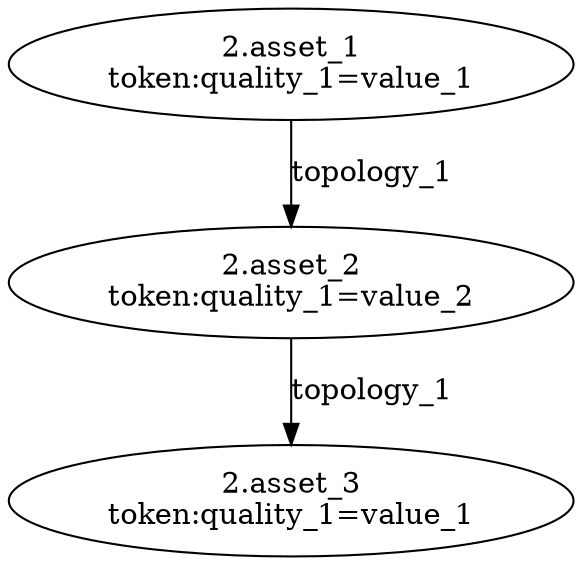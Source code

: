 digraph G {
asset_2 [label="2.asset_2\ntoken:quality_1=value_2"];
asset_3 [label="2.asset_3\ntoken:quality_1=value_1"];
asset_1 [label="2.asset_1\ntoken:quality_1=value_1"];
asset_2 -> asset_3  [key=0, label=topology_1];
asset_1 -> asset_2  [key=0, label=topology_1];
}
